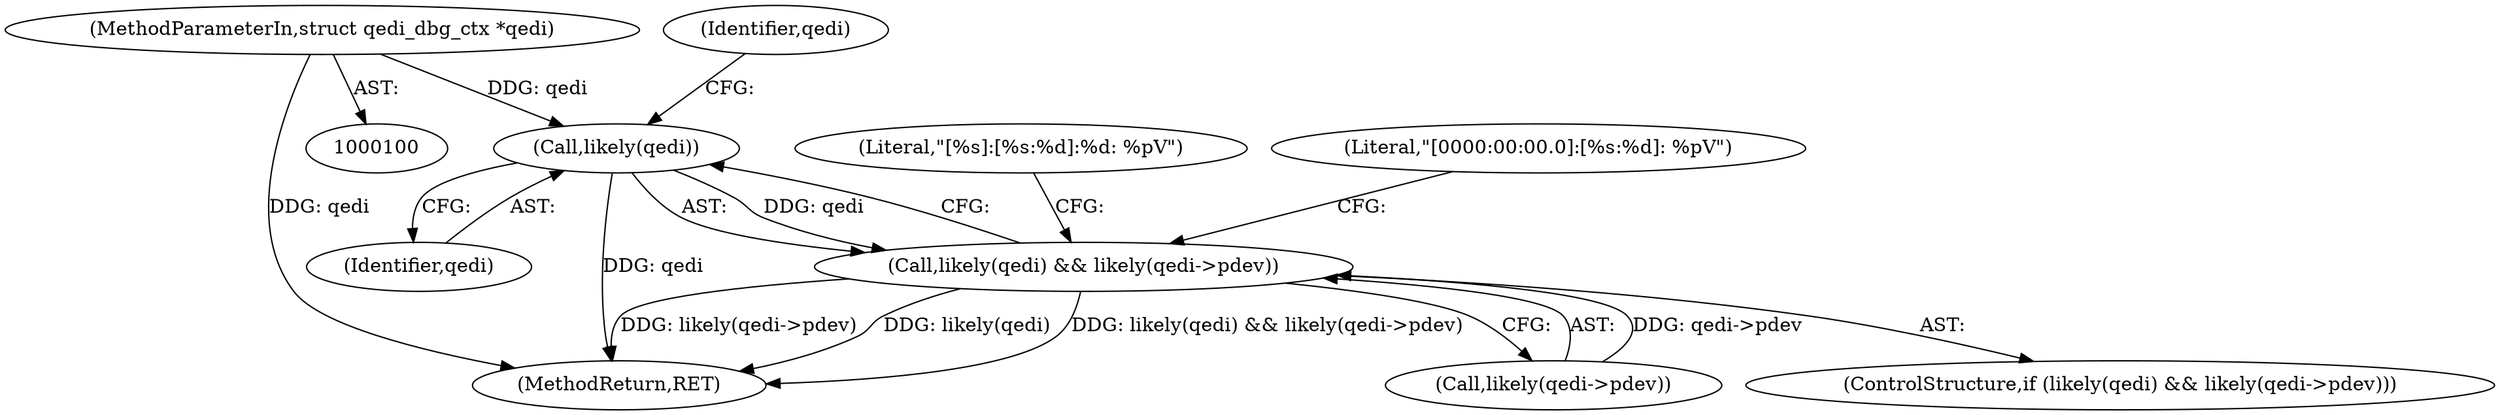 digraph "0_linux_c09581a52765a85f19fc35340127396d5e3379cc_0@pointer" {
"1000101" [label="(MethodParameterIn,struct qedi_dbg_ctx *qedi)"];
"1000131" [label="(Call,likely(qedi))"];
"1000130" [label="(Call,likely(qedi) && likely(qedi->pdev))"];
"1000138" [label="(Literal,\"[%s]:[%s:%d]:%d: %pV\")"];
"1000130" [label="(Call,likely(qedi) && likely(qedi->pdev))"];
"1000129" [label="(ControlStructure,if (likely(qedi) && likely(qedi->pdev)))"];
"1000131" [label="(Call,likely(qedi))"];
"1000132" [label="(Identifier,qedi)"];
"1000135" [label="(Identifier,qedi)"];
"1000101" [label="(MethodParameterIn,struct qedi_dbg_ctx *qedi)"];
"1000163" [label="(MethodReturn,RET)"];
"1000133" [label="(Call,likely(qedi->pdev))"];
"1000155" [label="(Literal,\"[0000:00:00.0]:[%s:%d]: %pV\")"];
"1000101" -> "1000100"  [label="AST: "];
"1000101" -> "1000163"  [label="DDG: qedi"];
"1000101" -> "1000131"  [label="DDG: qedi"];
"1000131" -> "1000130"  [label="AST: "];
"1000131" -> "1000132"  [label="CFG: "];
"1000132" -> "1000131"  [label="AST: "];
"1000135" -> "1000131"  [label="CFG: "];
"1000130" -> "1000131"  [label="CFG: "];
"1000131" -> "1000163"  [label="DDG: qedi"];
"1000131" -> "1000130"  [label="DDG: qedi"];
"1000130" -> "1000129"  [label="AST: "];
"1000130" -> "1000133"  [label="CFG: "];
"1000133" -> "1000130"  [label="AST: "];
"1000138" -> "1000130"  [label="CFG: "];
"1000155" -> "1000130"  [label="CFG: "];
"1000130" -> "1000163"  [label="DDG: likely(qedi) && likely(qedi->pdev)"];
"1000130" -> "1000163"  [label="DDG: likely(qedi->pdev)"];
"1000130" -> "1000163"  [label="DDG: likely(qedi)"];
"1000133" -> "1000130"  [label="DDG: qedi->pdev"];
}
